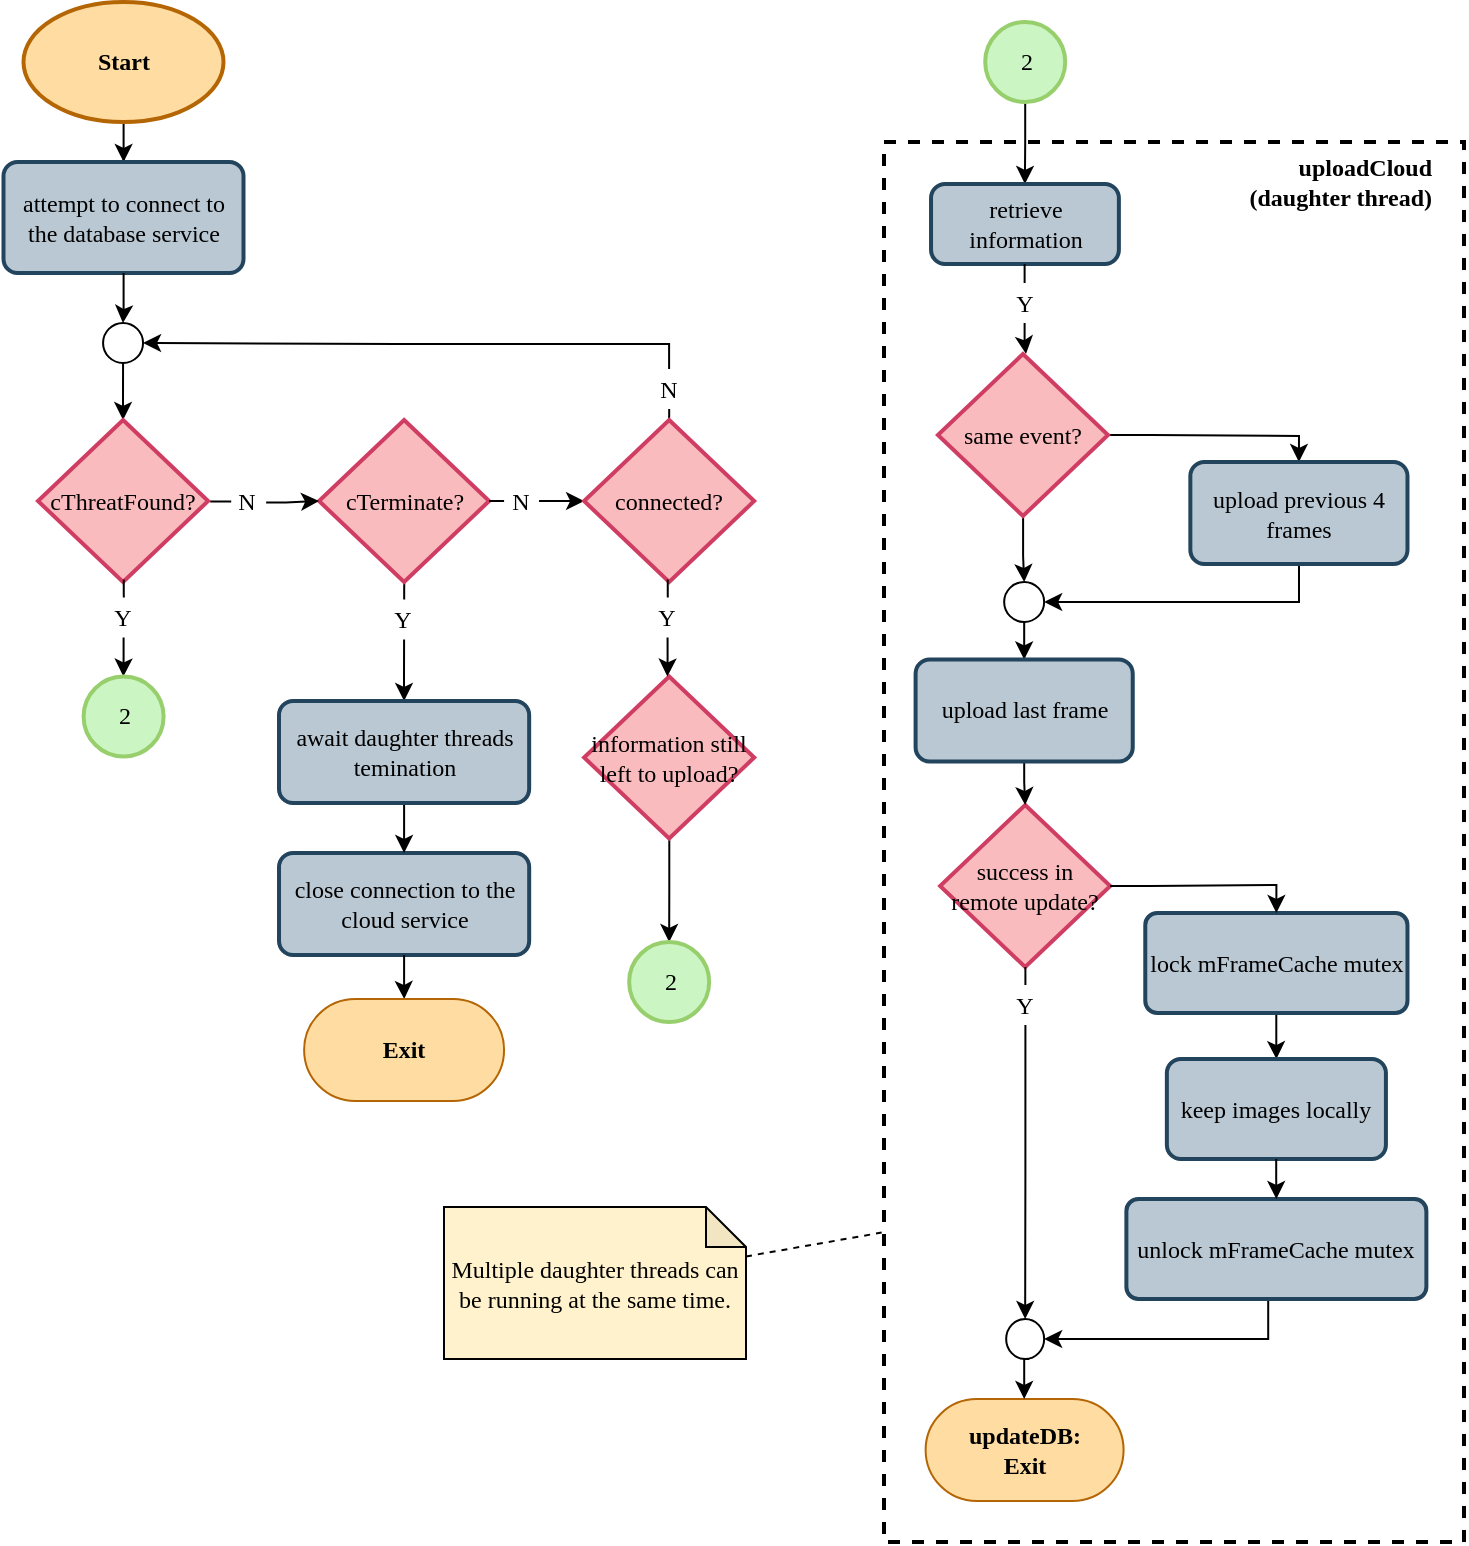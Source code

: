 <mxfile version="13.9.9" type="device"><diagram id="vXdH0S8YqX3_sipvJm4k" name="Page-1"><mxGraphModel dx="1810" dy="1410" grid="1" gridSize="10" guides="1" tooltips="1" connect="1" arrows="1" fold="1" page="1" pageScale="1" pageWidth="1169" pageHeight="827" math="0" shadow="0"><root><mxCell id="0"/><mxCell id="1" parent="0"/><mxCell id="gB9dx4Vlz5DPmLQqL6BQ-155" value="" style="rounded=0;whiteSpace=wrap;html=1;strokeWidth=2;dashed=1;fillColor=none;" parent="1" vertex="1"><mxGeometry x="540" y="90" width="290" height="700" as="geometry"/></mxCell><mxCell id="gB9dx4Vlz5DPmLQqL6BQ-11" style="edgeStyle=orthogonalEdgeStyle;rounded=0;orthogonalLoop=1;jettySize=auto;html=1;" parent="1" source="gB9dx4Vlz5DPmLQqL6BQ-2" target="gB9dx4Vlz5DPmLQqL6BQ-10" edge="1"><mxGeometry relative="1" as="geometry"/></mxCell><mxCell id="gB9dx4Vlz5DPmLQqL6BQ-2" value="Start" style="strokeWidth=2;html=1;shape=mxgraph.flowchart.start_1;whiteSpace=wrap;fontStyle=1;strokeColor=#b46504;fillColor=#FFDCA1;fontFamily=Consolas;" parent="1" vertex="1"><mxGeometry x="109.75" y="20" width="100" height="60" as="geometry"/></mxCell><mxCell id="gB9dx4Vlz5DPmLQqL6BQ-10" value="attempt to connect to the database service" style="rounded=1;whiteSpace=wrap;html=1;absoluteArcSize=1;arcSize=14;strokeWidth=2;fillColor=#bac8d3;strokeColor=#23445d;fontFamily=Consolas;" parent="1" vertex="1"><mxGeometry x="99.75" y="100" width="120" height="55.5" as="geometry"/></mxCell><mxCell id="gB9dx4Vlz5DPmLQqL6BQ-122" style="edgeStyle=orthogonalEdgeStyle;rounded=0;orthogonalLoop=1;jettySize=auto;html=1;endArrow=classic;endFill=1;" parent="1" source="gB9dx4Vlz5DPmLQqL6BQ-94" target="v-ZAd8Nm1OCSiAoulUlo-37" edge="1"><mxGeometry relative="1" as="geometry"><mxPoint x="610.27" y="111" as="targetPoint"/><mxPoint x="610.235" y="19.5" as="sourcePoint"/></mxGeometry></mxCell><mxCell id="gB9dx4Vlz5DPmLQqL6BQ-156" value="uploadCloud&lt;br&gt;(daughter thread)" style="text;html=1;strokeColor=none;fillColor=none;align=right;verticalAlign=middle;whiteSpace=wrap;rounded=0;dashed=1;fontFamily=Consolas;fontStyle=1" parent="1" vertex="1"><mxGeometry x="701.46" y="100" width="114.92" height="20" as="geometry"/></mxCell><mxCell id="sMVAtrpO5NnBx7GktcwO-143" style="rounded=0;orthogonalLoop=1;jettySize=auto;html=1;entryX=-0.004;entryY=0.779;entryDx=0;entryDy=0;entryPerimeter=0;dashed=1;endArrow=none;endFill=0;" edge="1" parent="1" source="gB9dx4Vlz5DPmLQqL6BQ-157" target="gB9dx4Vlz5DPmLQqL6BQ-155"><mxGeometry relative="1" as="geometry"/></mxCell><mxCell id="gB9dx4Vlz5DPmLQqL6BQ-157" value="Multiple daughter threads can be running at the same time." style="shape=note;html=1;backgroundOutline=1;darkOpacity=0.05;size=20;fillColor=#fff2cc;strokeColor=#000000;whiteSpace=wrap;fontFamily=Consolas;spacing=2;" parent="1" vertex="1"><mxGeometry x="320.0" y="622.5" width="151" height="76" as="geometry"/></mxCell><mxCell id="v-ZAd8Nm1OCSiAoulUlo-16" style="edgeStyle=orthogonalEdgeStyle;rounded=0;orthogonalLoop=1;jettySize=auto;html=1;entryX=0.5;entryY=0;entryDx=0;entryDy=0;entryPerimeter=0;" parent="1" source="gB9dx4Vlz5DPmLQqL6BQ-10" edge="1"><mxGeometry relative="1" as="geometry"><mxPoint x="158.995" y="154.5" as="sourcePoint"/><mxPoint x="159.48" y="180.5" as="targetPoint"/></mxGeometry></mxCell><mxCell id="v-ZAd8Nm1OCSiAoulUlo-37" value="retrieve information" style="rounded=1;whiteSpace=wrap;html=1;absoluteArcSize=1;arcSize=14;strokeWidth=2;fillColor=#bac8d3;strokeColor=#23445d;fontFamily=Consolas;" parent="1" vertex="1"><mxGeometry x="563.52" y="111" width="93.92" height="40" as="geometry"/></mxCell><mxCell id="v-ZAd8Nm1OCSiAoulUlo-40" style="edgeStyle=orthogonalEdgeStyle;rounded=0;orthogonalLoop=1;jettySize=auto;html=1;exitX=0.5;exitY=1;exitDx=0;exitDy=0;" parent="1" source="v-ZAd8Nm1OCSiAoulUlo-42" target="sMVAtrpO5NnBx7GktcwO-6" edge="1"><mxGeometry relative="1" as="geometry"><mxPoint x="610.31" y="175.0" as="sourcePoint"/><mxPoint x="610.7" y="200.5" as="targetPoint"/><Array as="points"><mxPoint x="610" y="190"/><mxPoint x="611" y="190"/></Array></mxGeometry></mxCell><mxCell id="v-ZAd8Nm1OCSiAoulUlo-41" style="edgeStyle=orthogonalEdgeStyle;rounded=0;orthogonalLoop=1;jettySize=auto;html=1;entryX=0.5;entryY=0;entryDx=0;entryDy=0;endArrow=none;endFill=0;" parent="1" source="v-ZAd8Nm1OCSiAoulUlo-37" target="v-ZAd8Nm1OCSiAoulUlo-42" edge="1"><mxGeometry relative="1" as="geometry"><mxPoint x="610.267" y="170.0" as="sourcePoint"/><Array as="points"><mxPoint x="610" y="151"/></Array></mxGeometry></mxCell><mxCell id="v-ZAd8Nm1OCSiAoulUlo-42" value="Y" style="text;html=1;strokeColor=none;fillColor=none;align=center;verticalAlign=middle;whiteSpace=wrap;rounded=0;fontFamily=Consolas;" parent="1" vertex="1"><mxGeometry x="601.57" y="160.5" width="17.47" height="20" as="geometry"/></mxCell><mxCell id="gB9dx4Vlz5DPmLQqL6BQ-94" value="2" style="verticalLabelPosition=middle;verticalAlign=middle;html=1;shape=mxgraph.flowchart.on-page_reference;strokeWidth=2;align=center;labelPosition=center;fillColor=#CCF5C4;strokeColor=#98CF6D;fontFamily=Consolas;" parent="1" vertex="1"><mxGeometry x="590.6" y="30" width="40" height="40" as="geometry"/></mxCell><mxCell id="sMVAtrpO5NnBx7GktcwO-66" style="edgeStyle=orthogonalEdgeStyle;rounded=0;orthogonalLoop=1;jettySize=auto;html=1;entryX=0.5;entryY=0;entryDx=0;entryDy=0;" edge="1" parent="1" source="sMVAtrpO5NnBx7GktcwO-6" target="sMVAtrpO5NnBx7GktcwO-65"><mxGeometry relative="1" as="geometry"><Array as="points"><mxPoint x="673" y="237"/><mxPoint x="748" y="237"/></Array></mxGeometry></mxCell><mxCell id="sMVAtrpO5NnBx7GktcwO-70" style="edgeStyle=orthogonalEdgeStyle;rounded=0;orthogonalLoop=1;jettySize=auto;html=1;entryX=0.5;entryY=0;entryDx=0;entryDy=0;" edge="1" parent="1" source="sMVAtrpO5NnBx7GktcwO-6" target="sMVAtrpO5NnBx7GktcwO-67"><mxGeometry relative="1" as="geometry"/></mxCell><mxCell id="sMVAtrpO5NnBx7GktcwO-6" value="same event?" style="strokeWidth=2;html=1;shape=mxgraph.flowchart.decision;whiteSpace=wrap;fillColor=#FABBBE;strokeColor=#D03D63;fontFamily=Consolas;" vertex="1" parent="1"><mxGeometry x="566.95" y="196" width="85.05" height="81" as="geometry"/></mxCell><mxCell id="sMVAtrpO5NnBx7GktcwO-9" style="edgeStyle=orthogonalEdgeStyle;rounded=0;orthogonalLoop=1;jettySize=auto;html=1;entryX=0.5;entryY=0;entryDx=0;entryDy=0;endArrow=classic;endFill=1;" edge="1" parent="1" source="sMVAtrpO5NnBx7GktcwO-21" target="sMVAtrpO5NnBx7GktcwO-16"><mxGeometry relative="1" as="geometry"/></mxCell><mxCell id="sMVAtrpO5NnBx7GktcwO-10" value="success in remote update?" style="strokeWidth=2;html=1;shape=mxgraph.flowchart.decision;whiteSpace=wrap;fillColor=#FABBBE;strokeColor=#D03D63;fontFamily=Consolas;" vertex="1" parent="1"><mxGeometry x="568.06" y="421.5" width="85.05" height="81" as="geometry"/></mxCell><mxCell id="sMVAtrpO5NnBx7GktcwO-11" style="edgeStyle=orthogonalEdgeStyle;rounded=0;orthogonalLoop=1;jettySize=auto;html=1;exitX=0.5;exitY=1;exitDx=0;exitDy=0;entryX=0.5;entryY=0;entryDx=0;entryDy=0;" edge="1" parent="1" source="sMVAtrpO5NnBx7GktcwO-13" target="sMVAtrpO5NnBx7GktcwO-18"><mxGeometry relative="1" as="geometry"><mxPoint x="610.71" y="507.5" as="sourcePoint"/><mxPoint x="610.693" y="553.5" as="targetPoint"/><Array as="points"/></mxGeometry></mxCell><mxCell id="sMVAtrpO5NnBx7GktcwO-12" style="edgeStyle=orthogonalEdgeStyle;rounded=0;orthogonalLoop=1;jettySize=auto;html=1;entryX=0.5;entryY=0;entryDx=0;entryDy=0;endArrow=none;endFill=0;" edge="1" parent="1" target="sMVAtrpO5NnBx7GktcwO-13"><mxGeometry relative="1" as="geometry"><mxPoint x="610.7" y="502.5" as="sourcePoint"/><Array as="points"><mxPoint x="611.23" y="511.5"/></Array></mxGeometry></mxCell><mxCell id="sMVAtrpO5NnBx7GktcwO-13" value="Y" style="text;html=1;strokeColor=none;fillColor=none;align=center;verticalAlign=middle;whiteSpace=wrap;rounded=0;fontFamily=Consolas;" vertex="1" parent="1"><mxGeometry x="601.97" y="511.5" width="17.47" height="20" as="geometry"/></mxCell><mxCell id="sMVAtrpO5NnBx7GktcwO-14" value="&lt;b&gt;updateDB:&lt;br&gt;Exit&lt;/b&gt;" style="rounded=1;whiteSpace=wrap;html=1;arcSize=50;fillColor=#FFDCA1;strokeColor=#B46504;fontFamily=Consolas;" vertex="1" parent="1"><mxGeometry x="560.81" y="718.5" width="98.98" height="51" as="geometry"/></mxCell><mxCell id="sMVAtrpO5NnBx7GktcwO-15" style="edgeStyle=orthogonalEdgeStyle;rounded=0;orthogonalLoop=1;jettySize=auto;html=1;entryX=1;entryY=0.5;entryDx=0;entryDy=0;endArrow=classic;endFill=1;" edge="1" parent="1" source="sMVAtrpO5NnBx7GktcwO-19" target="sMVAtrpO5NnBx7GktcwO-18"><mxGeometry relative="1" as="geometry"><Array as="points"><mxPoint x="732.1" y="688.5"/></Array></mxGeometry></mxCell><mxCell id="sMVAtrpO5NnBx7GktcwO-16" value="keep images locally" style="rounded=1;whiteSpace=wrap;html=1;absoluteArcSize=1;arcSize=14;strokeWidth=2;fillColor=#bac8d3;strokeColor=#23445d;fontFamily=Consolas;" vertex="1" parent="1"><mxGeometry x="681.43" y="548.5" width="109.53" height="50" as="geometry"/></mxCell><mxCell id="sMVAtrpO5NnBx7GktcwO-17" style="edgeStyle=orthogonalEdgeStyle;rounded=0;orthogonalLoop=1;jettySize=auto;html=1;endArrow=classic;endFill=1;exitX=0.5;exitY=1;exitDx=0;exitDy=0;entryX=0.5;entryY=0;entryDx=0;entryDy=0;" edge="1" parent="1"><mxGeometry relative="1" as="geometry"><mxPoint x="612.58" y="698.5" as="sourcePoint"/><mxPoint x="610.05" y="718.5" as="targetPoint"/><Array as="points"><mxPoint x="610.1" y="698.5"/><mxPoint x="610.1" y="718.5"/></Array></mxGeometry></mxCell><mxCell id="sMVAtrpO5NnBx7GktcwO-18" value="" style="ellipse;whiteSpace=wrap;html=1;aspect=fixed;fontFamily=Consolas;" vertex="1" parent="1"><mxGeometry x="601.08" y="678.5" width="19" height="20" as="geometry"/></mxCell><mxCell id="sMVAtrpO5NnBx7GktcwO-19" value="unlock mFrameCache&amp;nbsp;mutex" style="rounded=1;whiteSpace=wrap;html=1;absoluteArcSize=1;arcSize=12;strokeWidth=2;fillColor=#bac8d3;strokeColor=#23445d;fontFamily=Consolas;" vertex="1" parent="1"><mxGeometry x="661.19" y="618.5" width="150" height="50" as="geometry"/></mxCell><mxCell id="sMVAtrpO5NnBx7GktcwO-20" style="edgeStyle=orthogonalEdgeStyle;rounded=0;orthogonalLoop=1;jettySize=auto;html=1;entryX=0.5;entryY=0;entryDx=0;entryDy=0;endArrow=classic;endFill=1;" edge="1" parent="1" target="sMVAtrpO5NnBx7GktcwO-19"><mxGeometry relative="1" as="geometry"><mxPoint x="736.1" y="598.5" as="sourcePoint"/><mxPoint x="619.04" y="628.5" as="targetPoint"/><Array as="points"><mxPoint x="736.1" y="608.5"/><mxPoint x="736.1" y="608.5"/></Array></mxGeometry></mxCell><mxCell id="sMVAtrpO5NnBx7GktcwO-21" value="lock mFrameCache mutex" style="rounded=1;whiteSpace=wrap;html=1;absoluteArcSize=1;arcSize=12;strokeWidth=2;fillColor=#bac8d3;strokeColor=#23445d;fontFamily=Consolas;" vertex="1" parent="1"><mxGeometry x="670.64" y="475.5" width="131.1" height="50" as="geometry"/></mxCell><mxCell id="sMVAtrpO5NnBx7GktcwO-22" style="edgeStyle=orthogonalEdgeStyle;rounded=0;orthogonalLoop=1;jettySize=auto;html=1;entryX=0.5;entryY=0;entryDx=0;entryDy=0;endArrow=classic;endFill=1;" edge="1" parent="1" source="sMVAtrpO5NnBx7GktcwO-10" target="sMVAtrpO5NnBx7GktcwO-21"><mxGeometry relative="1" as="geometry"><mxPoint x="653.11" y="462.017" as="sourcePoint"/><mxPoint x="736.195" y="558.5" as="targetPoint"/><Array as="points"><mxPoint x="673.1" y="462.5"/><mxPoint x="736.1" y="461.5"/></Array></mxGeometry></mxCell><mxCell id="sMVAtrpO5NnBx7GktcwO-71" style="edgeStyle=orthogonalEdgeStyle;rounded=0;orthogonalLoop=1;jettySize=auto;html=1;entryX=1;entryY=0.5;entryDx=0;entryDy=0;" edge="1" parent="1" source="sMVAtrpO5NnBx7GktcwO-65" target="sMVAtrpO5NnBx7GktcwO-67"><mxGeometry relative="1" as="geometry"><Array as="points"><mxPoint x="748" y="320"/></Array></mxGeometry></mxCell><mxCell id="sMVAtrpO5NnBx7GktcwO-65" value="upload previous 4 frames" style="rounded=1;whiteSpace=wrap;html=1;absoluteArcSize=1;arcSize=14;strokeWidth=2;fillColor=#bac8d3;strokeColor=#23445d;fontFamily=Consolas;" vertex="1" parent="1"><mxGeometry x="693.17" y="250" width="108.57" height="51" as="geometry"/></mxCell><mxCell id="sMVAtrpO5NnBx7GktcwO-69" style="edgeStyle=orthogonalEdgeStyle;rounded=0;orthogonalLoop=1;jettySize=auto;html=1;entryX=0.5;entryY=0;entryDx=0;entryDy=0;" edge="1" parent="1" source="sMVAtrpO5NnBx7GktcwO-67" target="sMVAtrpO5NnBx7GktcwO-68"><mxGeometry relative="1" as="geometry"/></mxCell><mxCell id="sMVAtrpO5NnBx7GktcwO-67" value="" style="ellipse;whiteSpace=wrap;html=1;aspect=fixed;fontFamily=Consolas;" vertex="1" parent="1"><mxGeometry x="600.08" y="310" width="20" height="20" as="geometry"/></mxCell><mxCell id="sMVAtrpO5NnBx7GktcwO-72" style="edgeStyle=orthogonalEdgeStyle;rounded=0;orthogonalLoop=1;jettySize=auto;html=1;entryX=0.5;entryY=0;entryDx=0;entryDy=0;entryPerimeter=0;" edge="1" parent="1" source="sMVAtrpO5NnBx7GktcwO-68" target="sMVAtrpO5NnBx7GktcwO-10"><mxGeometry relative="1" as="geometry"><Array as="points"><mxPoint x="610" y="410"/><mxPoint x="611" y="410"/></Array></mxGeometry></mxCell><mxCell id="sMVAtrpO5NnBx7GktcwO-68" value="upload last frame" style="rounded=1;whiteSpace=wrap;html=1;absoluteArcSize=1;arcSize=14;strokeWidth=2;fillColor=#bac8d3;strokeColor=#23445d;fontFamily=Consolas;" vertex="1" parent="1"><mxGeometry x="555.8" y="348.75" width="108.57" height="51" as="geometry"/></mxCell><mxCell id="sMVAtrpO5NnBx7GktcwO-79" style="edgeStyle=orthogonalEdgeStyle;rounded=0;orthogonalLoop=1;jettySize=auto;html=1;entryX=0.5;entryY=0;entryDx=0;entryDy=0;entryPerimeter=0;" edge="1" source="sMVAtrpO5NnBx7GktcwO-95" target="sMVAtrpO5NnBx7GktcwO-83" parent="1"><mxGeometry relative="1" as="geometry"><mxPoint x="170.06" y="190" as="targetPoint"/></mxGeometry></mxCell><mxCell id="sMVAtrpO5NnBx7GktcwO-80" style="edgeStyle=orthogonalEdgeStyle;rounded=0;orthogonalLoop=1;jettySize=auto;html=1;exitX=0.5;exitY=1;exitDx=0;exitDy=0;" edge="1" source="sMVAtrpO5NnBx7GktcwO-89" target="sMVAtrpO5NnBx7GktcwO-110" parent="1"><mxGeometry relative="1" as="geometry"><mxPoint x="300.05" y="314.75" as="sourcePoint"/><mxPoint x="300.05" y="357.25" as="targetPoint"/><Array as="points"/></mxGeometry></mxCell><mxCell id="sMVAtrpO5NnBx7GktcwO-81" style="edgeStyle=orthogonalEdgeStyle;rounded=0;orthogonalLoop=1;jettySize=auto;html=1;entryX=0;entryY=0.5;entryDx=0;entryDy=0;endArrow=none;endFill=0;" edge="1" parent="1"><mxGeometry relative="1" as="geometry"><Array as="points"><mxPoint x="214.05" y="269.75"/></Array><mxPoint x="203.05" y="269.806" as="sourcePoint"/><mxPoint x="213.6" y="269.75" as="targetPoint"/></mxGeometry></mxCell><mxCell id="sMVAtrpO5NnBx7GktcwO-82" style="edgeStyle=orthogonalEdgeStyle;rounded=0;orthogonalLoop=1;jettySize=auto;html=1;entryX=0.5;entryY=0;entryDx=0;entryDy=0;endArrow=none;endFill=0;" edge="1" target="sMVAtrpO5NnBx7GktcwO-89" parent="1"><mxGeometry relative="1" as="geometry"><mxPoint x="300.117" y="309.75" as="sourcePoint"/><Array as="points"><mxPoint x="300.05" y="318.75"/><mxPoint x="300.05" y="318.75"/></Array></mxGeometry></mxCell><mxCell id="sMVAtrpO5NnBx7GktcwO-83" value="cThreatFound?" style="strokeWidth=2;html=1;shape=mxgraph.flowchart.decision;whiteSpace=wrap;fillColor=#FABBBE;strokeColor=#D03D63;fontFamily=Consolas;" vertex="1" parent="1"><mxGeometry x="117.0" y="229" width="85.05" height="81" as="geometry"/></mxCell><mxCell id="sMVAtrpO5NnBx7GktcwO-84" style="edgeStyle=orthogonalEdgeStyle;rounded=0;orthogonalLoop=1;jettySize=auto;html=1;entryX=0.5;entryY=1;entryDx=0;entryDy=0;endArrow=none;endFill=0;exitX=0.5;exitY=0;exitDx=0;exitDy=0;exitPerimeter=0;" edge="1" target="sMVAtrpO5NnBx7GktcwO-91" parent="1"><mxGeometry relative="1" as="geometry"><Array as="points"><mxPoint x="432.58" y="223.5"/><mxPoint x="432.58" y="223.5"/></Array><mxPoint x="432.575" y="228.5" as="sourcePoint"/></mxGeometry></mxCell><mxCell id="sMVAtrpO5NnBx7GktcwO-85" style="edgeStyle=none;rounded=0;orthogonalLoop=1;jettySize=auto;html=1;endArrow=classic;endFill=1;strokeColor=#000000;" edge="1" source="sMVAtrpO5NnBx7GktcwO-101" target="sMVAtrpO5NnBx7GktcwO-100" parent="1"><mxGeometry relative="1" as="geometry"/></mxCell><mxCell id="sMVAtrpO5NnBx7GktcwO-86" value="cTerminate?" style="strokeWidth=2;html=1;shape=mxgraph.flowchart.decision;whiteSpace=wrap;fillColor=#FABBBE;strokeColor=#D03D63;fontFamily=Consolas;" vertex="1" parent="1"><mxGeometry x="257.52" y="229" width="85.05" height="81" as="geometry"/></mxCell><mxCell id="sMVAtrpO5NnBx7GktcwO-87" style="edgeStyle=orthogonalEdgeStyle;rounded=0;orthogonalLoop=1;jettySize=auto;html=1;entryX=0;entryY=0.5;entryDx=0;entryDy=0;entryPerimeter=0;endArrow=classic;endFill=1;" edge="1" target="sMVAtrpO5NnBx7GktcwO-86" parent="1"><mxGeometry relative="1" as="geometry"><Array as="points"><mxPoint x="241.05" y="270"/><mxPoint x="258.05" y="270"/></Array><mxPoint x="231.07" y="270.194" as="sourcePoint"/><mxPoint x="248.52" y="270.25" as="targetPoint"/></mxGeometry></mxCell><mxCell id="sMVAtrpO5NnBx7GktcwO-88" value="N" style="text;html=1;strokeColor=none;fillColor=none;align=center;verticalAlign=middle;whiteSpace=wrap;rounded=0;fontFamily=Consolas;" vertex="1" parent="1"><mxGeometry x="213.05" y="260" width="17.47" height="20" as="geometry"/></mxCell><mxCell id="sMVAtrpO5NnBx7GktcwO-89" value="Y" style="text;html=1;strokeColor=none;fillColor=none;align=center;verticalAlign=middle;whiteSpace=wrap;rounded=0;fontFamily=Consolas;" vertex="1" parent="1"><mxGeometry x="291.31" y="318.75" width="17.47" height="20" as="geometry"/></mxCell><mxCell id="sMVAtrpO5NnBx7GktcwO-90" style="edgeStyle=orthogonalEdgeStyle;rounded=0;orthogonalLoop=1;jettySize=auto;html=1;entryX=1;entryY=0.5;entryDx=0;entryDy=0;endArrow=classic;endFill=1;strokeColor=#000000;" edge="1" source="sMVAtrpO5NnBx7GktcwO-91" target="sMVAtrpO5NnBx7GktcwO-95" parent="1"><mxGeometry relative="1" as="geometry"><Array as="points"><mxPoint x="433.05" y="191"/><mxPoint x="297.05" y="191"/></Array></mxGeometry></mxCell><mxCell id="sMVAtrpO5NnBx7GktcwO-91" value="N" style="text;html=1;strokeColor=none;fillColor=none;align=center;verticalAlign=middle;whiteSpace=wrap;rounded=0;fontFamily=Consolas;" vertex="1" parent="1"><mxGeometry x="423.84" y="203.5" width="17.47" height="20" as="geometry"/></mxCell><mxCell id="sMVAtrpO5NnBx7GktcwO-92" style="edgeStyle=orthogonalEdgeStyle;rounded=0;orthogonalLoop=1;jettySize=auto;html=1;exitX=0.5;exitY=1;exitDx=0;exitDy=0;" edge="1" source="sMVAtrpO5NnBx7GktcwO-94" parent="1"><mxGeometry relative="1" as="geometry"><mxPoint x="158.8" y="313.75" as="sourcePoint"/><mxPoint x="159.697" y="357.25" as="targetPoint"/><Array as="points"><mxPoint x="159.05" y="347.75"/><mxPoint x="160.05" y="347.75"/></Array></mxGeometry></mxCell><mxCell id="sMVAtrpO5NnBx7GktcwO-93" style="edgeStyle=orthogonalEdgeStyle;rounded=0;orthogonalLoop=1;jettySize=auto;html=1;entryX=0.5;entryY=0;entryDx=0;entryDy=0;endArrow=none;endFill=0;" edge="1" target="sMVAtrpO5NnBx7GktcwO-94" parent="1"><mxGeometry relative="1" as="geometry"><mxPoint x="159.867" y="308.75" as="sourcePoint"/><Array as="points"><mxPoint x="159.8" y="317.75"/><mxPoint x="159.8" y="317.75"/></Array></mxGeometry></mxCell><mxCell id="sMVAtrpO5NnBx7GktcwO-94" value="Y" style="text;html=1;strokeColor=none;fillColor=none;align=center;verticalAlign=middle;whiteSpace=wrap;rounded=0;fontFamily=Consolas;" vertex="1" parent="1"><mxGeometry x="151.06" y="317.75" width="17.47" height="20" as="geometry"/></mxCell><mxCell id="sMVAtrpO5NnBx7GktcwO-95" value="" style="ellipse;whiteSpace=wrap;html=1;aspect=fixed;fontFamily=Consolas;" vertex="1" parent="1"><mxGeometry x="149.53" y="180.5" width="20" height="20" as="geometry"/></mxCell><mxCell id="sMVAtrpO5NnBx7GktcwO-96" value="close connection to the cloud service" style="rounded=1;whiteSpace=wrap;html=1;absoluteArcSize=1;arcSize=14;strokeWidth=2;fillColor=#bac8d3;strokeColor=#23445d;fontFamily=Consolas;" vertex="1" parent="1"><mxGeometry x="237.51" y="445.5" width="125.08" height="51" as="geometry"/></mxCell><mxCell id="sMVAtrpO5NnBx7GktcwO-97" style="edgeStyle=orthogonalEdgeStyle;rounded=0;orthogonalLoop=1;jettySize=auto;html=1;endArrow=classic;endFill=1;" edge="1" source="sMVAtrpO5NnBx7GktcwO-96" target="sMVAtrpO5NnBx7GktcwO-98" parent="1"><mxGeometry relative="1" as="geometry"><mxPoint x="300.098" y="560.5" as="sourcePoint"/></mxGeometry></mxCell><mxCell id="sMVAtrpO5NnBx7GktcwO-98" value="Exit" style="rounded=1;whiteSpace=wrap;html=1;arcSize=50;fillColor=#FFDCA1;strokeColor=#B46504;fontFamily=Consolas;fontStyle=1" vertex="1" parent="1"><mxGeometry x="250.06" y="518.5" width="99.98" height="51" as="geometry"/></mxCell><mxCell id="sMVAtrpO5NnBx7GktcwO-99" value="2" style="verticalLabelPosition=middle;verticalAlign=middle;html=1;shape=mxgraph.flowchart.on-page_reference;strokeWidth=2;align=center;labelPosition=center;fillColor=#CCF5C4;strokeColor=#98CF6D;fontFamily=Consolas;" vertex="1" parent="1"><mxGeometry x="139.8" y="357.25" width="40" height="40" as="geometry"/></mxCell><mxCell id="sMVAtrpO5NnBx7GktcwO-100" value="connected?" style="strokeWidth=2;html=1;shape=mxgraph.flowchart.decision;whiteSpace=wrap;fillColor=#FABBBE;strokeColor=#D03D63;fontFamily=Consolas;" vertex="1" parent="1"><mxGeometry x="390.05" y="229" width="85.05" height="81" as="geometry"/></mxCell><mxCell id="sMVAtrpO5NnBx7GktcwO-101" value="N" style="text;html=1;strokeColor=none;fillColor=none;align=center;verticalAlign=middle;whiteSpace=wrap;rounded=0;fontFamily=Consolas;" vertex="1" parent="1"><mxGeometry x="350.04" y="259.5" width="17.47" height="20" as="geometry"/></mxCell><mxCell id="sMVAtrpO5NnBx7GktcwO-102" style="edgeStyle=none;rounded=0;orthogonalLoop=1;jettySize=auto;html=1;endArrow=none;endFill=0;strokeColor=#000000;" edge="1" source="sMVAtrpO5NnBx7GktcwO-86" target="sMVAtrpO5NnBx7GktcwO-101" parent="1"><mxGeometry relative="1" as="geometry"><mxPoint x="342.57" y="269.5" as="sourcePoint"/><mxPoint x="390.05" y="269.5" as="targetPoint"/></mxGeometry></mxCell><mxCell id="sMVAtrpO5NnBx7GktcwO-103" style="edgeStyle=orthogonalEdgeStyle;rounded=0;orthogonalLoop=1;jettySize=auto;html=1;entryX=0.5;entryY=0;entryDx=0;entryDy=0;entryPerimeter=0;endArrow=classic;endFill=1;strokeColor=#000000;" edge="1" source="sMVAtrpO5NnBx7GktcwO-104" target="sMVAtrpO5NnBx7GktcwO-105" parent="1"><mxGeometry relative="1" as="geometry"/></mxCell><mxCell id="sMVAtrpO5NnBx7GktcwO-104" value="information still left to upload?" style="strokeWidth=2;html=1;shape=mxgraph.flowchart.decision;whiteSpace=wrap;fillColor=#FABBBE;strokeColor=#D03D63;fontFamily=Consolas;" vertex="1" parent="1"><mxGeometry x="390.05" y="357.25" width="85.05" height="81" as="geometry"/></mxCell><mxCell id="sMVAtrpO5NnBx7GktcwO-105" value="2" style="verticalLabelPosition=middle;verticalAlign=middle;html=1;shape=mxgraph.flowchart.on-page_reference;strokeWidth=2;align=center;labelPosition=center;fillColor=#CCF5C4;strokeColor=#98CF6D;fontFamily=Consolas;" vertex="1" parent="1"><mxGeometry x="412.58" y="490" width="40" height="40" as="geometry"/></mxCell><mxCell id="sMVAtrpO5NnBx7GktcwO-106" style="edgeStyle=orthogonalEdgeStyle;rounded=0;orthogonalLoop=1;jettySize=auto;html=1;exitX=0.5;exitY=1;exitDx=0;exitDy=0;" edge="1" source="sMVAtrpO5NnBx7GktcwO-108" parent="1"><mxGeometry relative="1" as="geometry"><mxPoint x="430.79" y="313.75" as="sourcePoint"/><mxPoint x="431.687" y="357.25" as="targetPoint"/><Array as="points"><mxPoint x="431.04" y="347.75"/><mxPoint x="432.04" y="347.75"/></Array></mxGeometry></mxCell><mxCell id="sMVAtrpO5NnBx7GktcwO-107" style="edgeStyle=orthogonalEdgeStyle;rounded=0;orthogonalLoop=1;jettySize=auto;html=1;entryX=0.5;entryY=0;entryDx=0;entryDy=0;endArrow=none;endFill=0;" edge="1" target="sMVAtrpO5NnBx7GktcwO-108" parent="1"><mxGeometry relative="1" as="geometry"><mxPoint x="431.857" y="308.75" as="sourcePoint"/><Array as="points"><mxPoint x="431.79" y="317.75"/><mxPoint x="431.79" y="317.75"/></Array></mxGeometry></mxCell><mxCell id="sMVAtrpO5NnBx7GktcwO-108" value="Y" style="text;html=1;strokeColor=none;fillColor=none;align=center;verticalAlign=middle;whiteSpace=wrap;rounded=0;fontFamily=Consolas;" vertex="1" parent="1"><mxGeometry x="423.05" y="317.75" width="17.47" height="20" as="geometry"/></mxCell><mxCell id="sMVAtrpO5NnBx7GktcwO-109" style="edgeStyle=orthogonalEdgeStyle;rounded=0;orthogonalLoop=1;jettySize=auto;html=1;" edge="1" source="sMVAtrpO5NnBx7GktcwO-110" target="sMVAtrpO5NnBx7GktcwO-96" parent="1"><mxGeometry relative="1" as="geometry"/></mxCell><mxCell id="sMVAtrpO5NnBx7GktcwO-110" value="await daughter threads temination" style="rounded=1;whiteSpace=wrap;html=1;absoluteArcSize=1;arcSize=14;strokeWidth=2;fillColor=#bac8d3;strokeColor=#23445d;fontFamily=Consolas;" vertex="1" parent="1"><mxGeometry x="237.5" y="369.5" width="125.08" height="51" as="geometry"/></mxCell></root></mxGraphModel></diagram></mxfile>